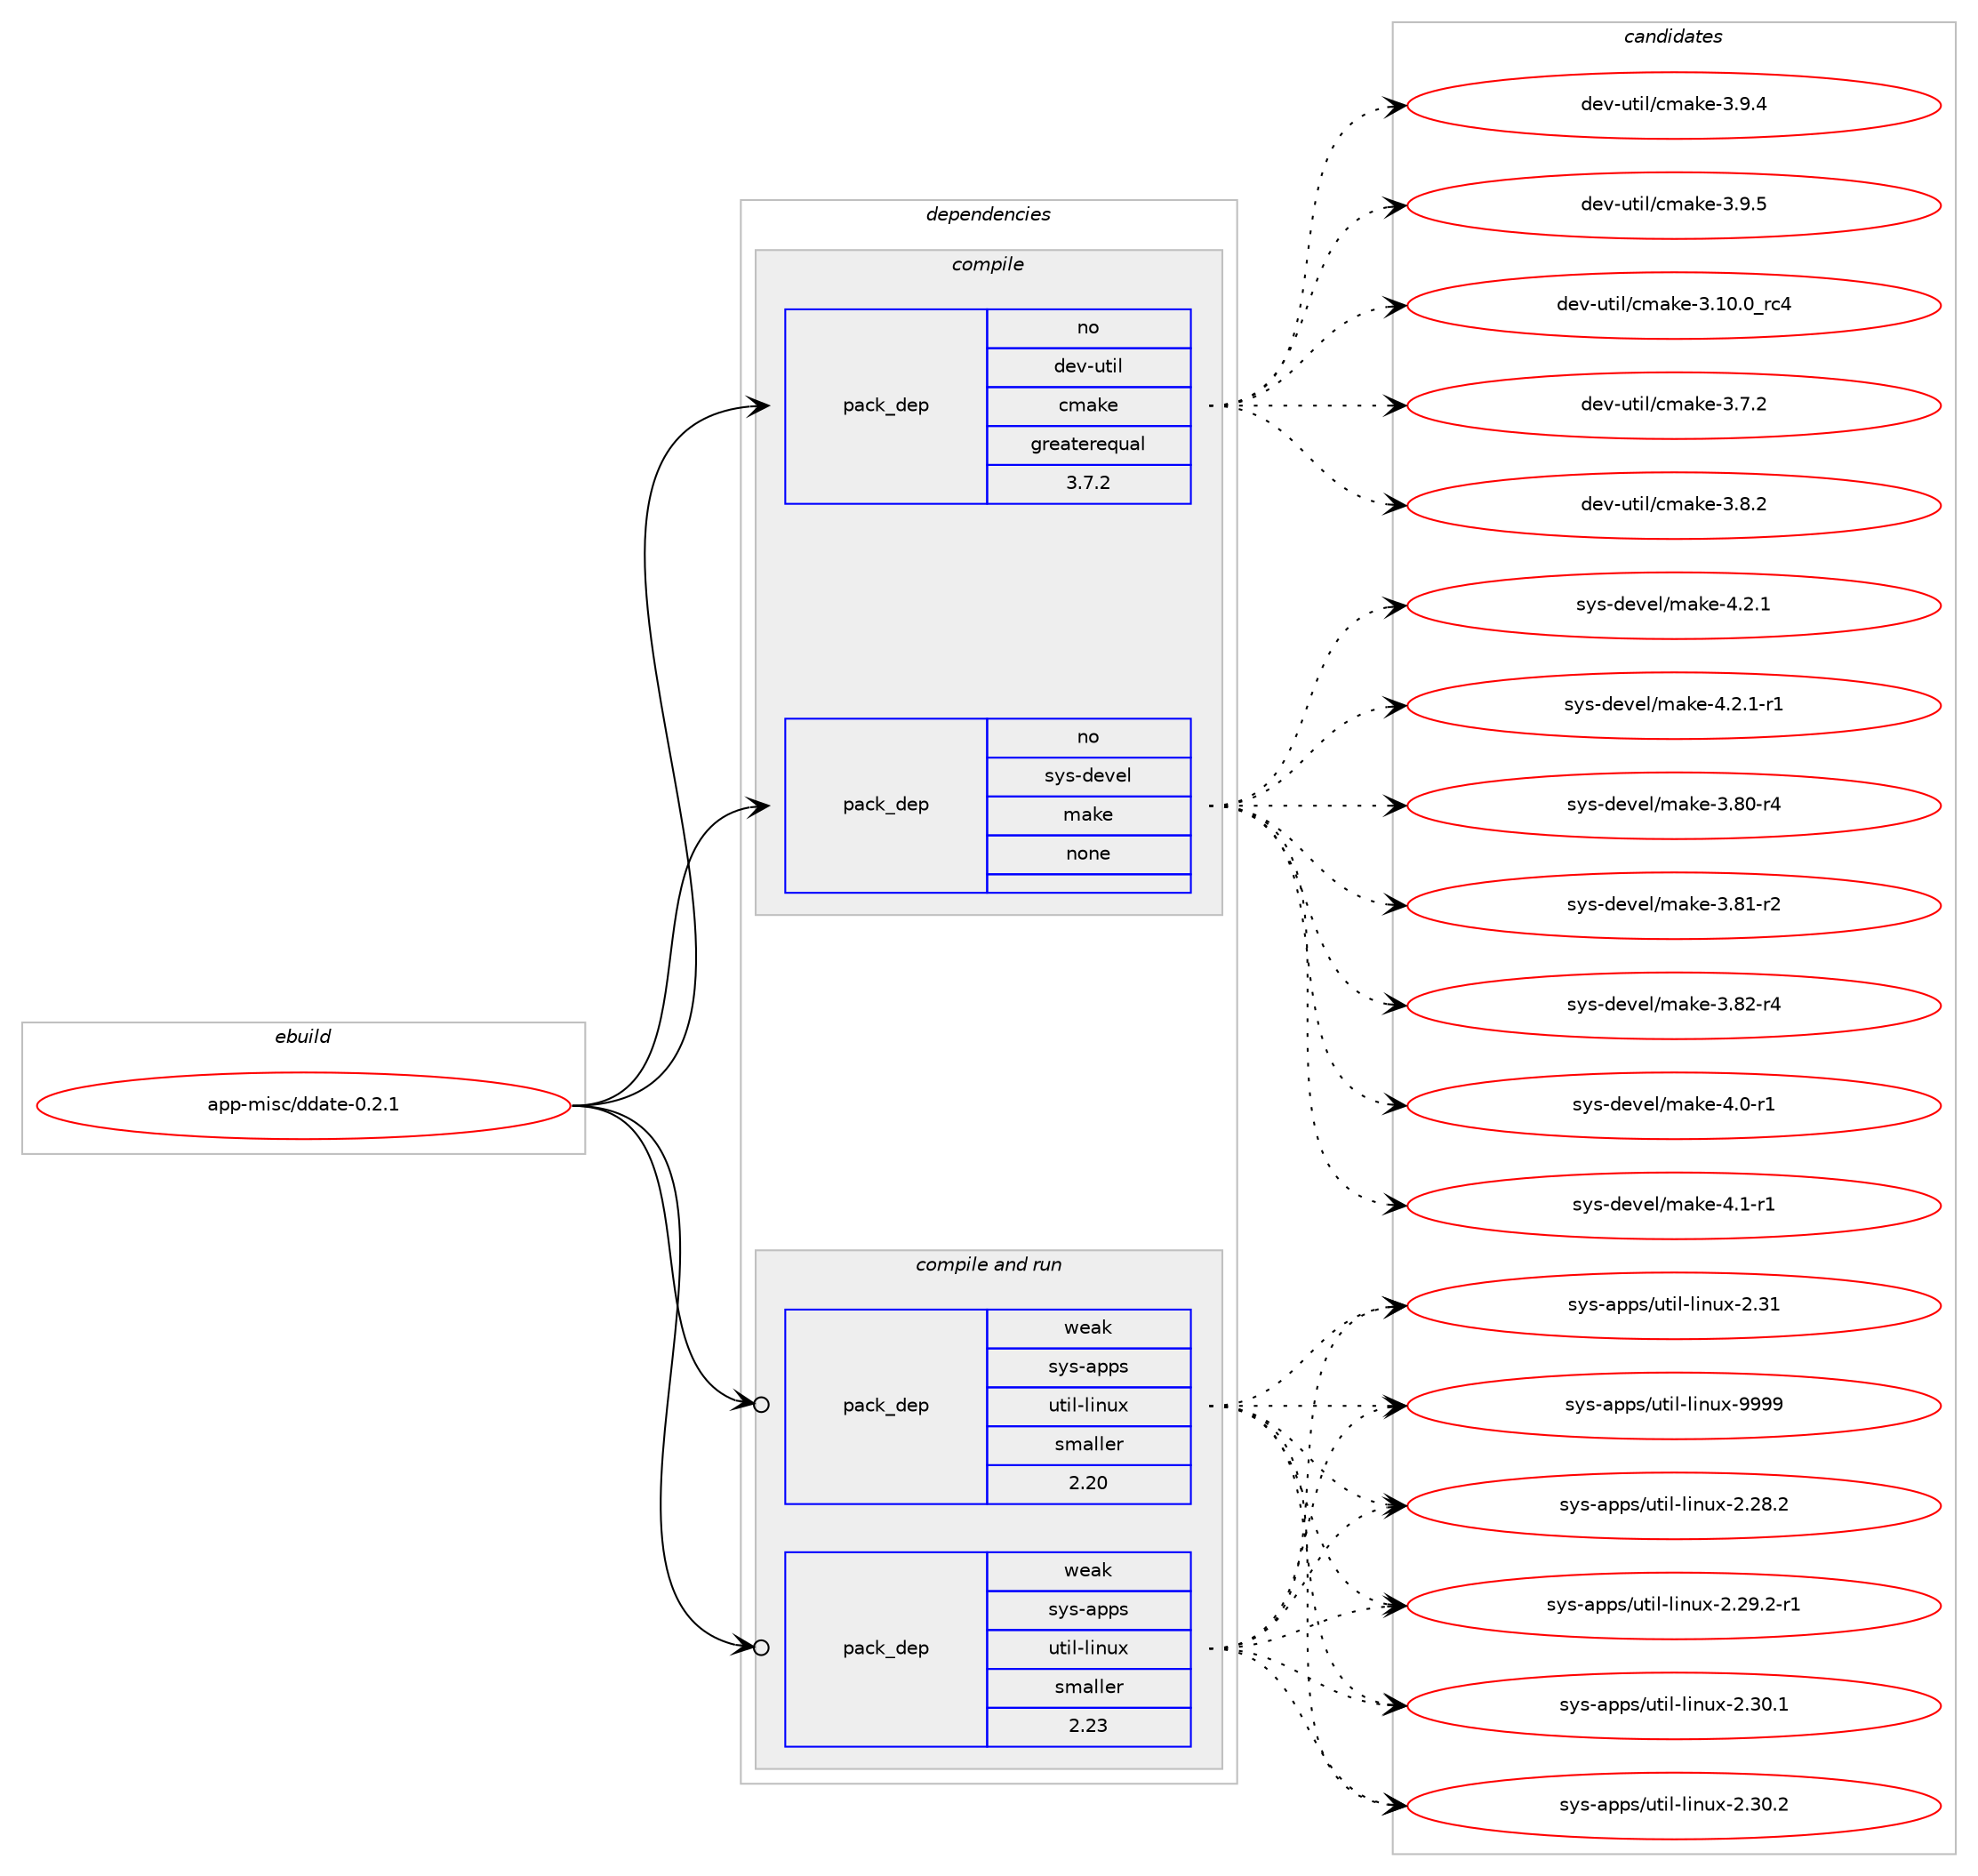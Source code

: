 digraph prolog {

# *************
# Graph options
# *************

newrank=true;
concentrate=true;
compound=true;
graph [rankdir=LR,fontname=Helvetica,fontsize=10,ranksep=1.5];#, ranksep=2.5, nodesep=0.2];
edge  [arrowhead=vee];
node  [fontname=Helvetica,fontsize=10];

# **********
# The ebuild
# **********

subgraph cluster_leftcol {
color=gray;
rank=same;
label=<<i>ebuild</i>>;
id [label="app-misc/ddate-0.2.1", color=red, width=4, href="../app-misc/ddate-0.2.1.svg"];
}

# ****************
# The dependencies
# ****************

subgraph cluster_midcol {
color=gray;
label=<<i>dependencies</i>>;
subgraph cluster_compile {
fillcolor="#eeeeee";
style=filled;
label=<<i>compile</i>>;
subgraph pack32553 {
dependency45534 [label=<<TABLE BORDER="0" CELLBORDER="1" CELLSPACING="0" CELLPADDING="4" WIDTH="220"><TR><TD ROWSPAN="6" CELLPADDING="30">pack_dep</TD></TR><TR><TD WIDTH="110">no</TD></TR><TR><TD>dev-util</TD></TR><TR><TD>cmake</TD></TR><TR><TD>greaterequal</TD></TR><TR><TD>3.7.2</TD></TR></TABLE>>, shape=none, color=blue];
}
id:e -> dependency45534:w [weight=20,style="solid",arrowhead="vee"];
subgraph pack32554 {
dependency45535 [label=<<TABLE BORDER="0" CELLBORDER="1" CELLSPACING="0" CELLPADDING="4" WIDTH="220"><TR><TD ROWSPAN="6" CELLPADDING="30">pack_dep</TD></TR><TR><TD WIDTH="110">no</TD></TR><TR><TD>sys-devel</TD></TR><TR><TD>make</TD></TR><TR><TD>none</TD></TR><TR><TD></TD></TR></TABLE>>, shape=none, color=blue];
}
id:e -> dependency45535:w [weight=20,style="solid",arrowhead="vee"];
}
subgraph cluster_compileandrun {
fillcolor="#eeeeee";
style=filled;
label=<<i>compile and run</i>>;
subgraph pack32555 {
dependency45536 [label=<<TABLE BORDER="0" CELLBORDER="1" CELLSPACING="0" CELLPADDING="4" WIDTH="220"><TR><TD ROWSPAN="6" CELLPADDING="30">pack_dep</TD></TR><TR><TD WIDTH="110">weak</TD></TR><TR><TD>sys-apps</TD></TR><TR><TD>util-linux</TD></TR><TR><TD>smaller</TD></TR><TR><TD>2.20</TD></TR></TABLE>>, shape=none, color=blue];
}
id:e -> dependency45536:w [weight=20,style="solid",arrowhead="odotvee"];
subgraph pack32556 {
dependency45537 [label=<<TABLE BORDER="0" CELLBORDER="1" CELLSPACING="0" CELLPADDING="4" WIDTH="220"><TR><TD ROWSPAN="6" CELLPADDING="30">pack_dep</TD></TR><TR><TD WIDTH="110">weak</TD></TR><TR><TD>sys-apps</TD></TR><TR><TD>util-linux</TD></TR><TR><TD>smaller</TD></TR><TR><TD>2.23</TD></TR></TABLE>>, shape=none, color=blue];
}
id:e -> dependency45537:w [weight=20,style="solid",arrowhead="odotvee"];
}
subgraph cluster_run {
fillcolor="#eeeeee";
style=filled;
label=<<i>run</i>>;
}
}

# **************
# The candidates
# **************

subgraph cluster_choices {
rank=same;
color=gray;
label=<<i>candidates</i>>;

subgraph choice32553 {
color=black;
nodesep=1;
choice1001011184511711610510847991099710710145514649484648951149952 [label="dev-util/cmake-3.10.0_rc4", color=red, width=4,href="../dev-util/cmake-3.10.0_rc4.svg"];
choice10010111845117116105108479910997107101455146554650 [label="dev-util/cmake-3.7.2", color=red, width=4,href="../dev-util/cmake-3.7.2.svg"];
choice10010111845117116105108479910997107101455146564650 [label="dev-util/cmake-3.8.2", color=red, width=4,href="../dev-util/cmake-3.8.2.svg"];
choice10010111845117116105108479910997107101455146574652 [label="dev-util/cmake-3.9.4", color=red, width=4,href="../dev-util/cmake-3.9.4.svg"];
choice10010111845117116105108479910997107101455146574653 [label="dev-util/cmake-3.9.5", color=red, width=4,href="../dev-util/cmake-3.9.5.svg"];
dependency45534:e -> choice1001011184511711610510847991099710710145514649484648951149952:w [style=dotted,weight="100"];
dependency45534:e -> choice10010111845117116105108479910997107101455146554650:w [style=dotted,weight="100"];
dependency45534:e -> choice10010111845117116105108479910997107101455146564650:w [style=dotted,weight="100"];
dependency45534:e -> choice10010111845117116105108479910997107101455146574652:w [style=dotted,weight="100"];
dependency45534:e -> choice10010111845117116105108479910997107101455146574653:w [style=dotted,weight="100"];
}
subgraph choice32554 {
color=black;
nodesep=1;
choice11512111545100101118101108471099710710145514656484511452 [label="sys-devel/make-3.80-r4", color=red, width=4,href="../sys-devel/make-3.80-r4.svg"];
choice11512111545100101118101108471099710710145514656494511450 [label="sys-devel/make-3.81-r2", color=red, width=4,href="../sys-devel/make-3.81-r2.svg"];
choice11512111545100101118101108471099710710145514656504511452 [label="sys-devel/make-3.82-r4", color=red, width=4,href="../sys-devel/make-3.82-r4.svg"];
choice115121115451001011181011084710997107101455246484511449 [label="sys-devel/make-4.0-r1", color=red, width=4,href="../sys-devel/make-4.0-r1.svg"];
choice115121115451001011181011084710997107101455246494511449 [label="sys-devel/make-4.1-r1", color=red, width=4,href="../sys-devel/make-4.1-r1.svg"];
choice115121115451001011181011084710997107101455246504649 [label="sys-devel/make-4.2.1", color=red, width=4,href="../sys-devel/make-4.2.1.svg"];
choice1151211154510010111810110847109971071014552465046494511449 [label="sys-devel/make-4.2.1-r1", color=red, width=4,href="../sys-devel/make-4.2.1-r1.svg"];
dependency45535:e -> choice11512111545100101118101108471099710710145514656484511452:w [style=dotted,weight="100"];
dependency45535:e -> choice11512111545100101118101108471099710710145514656494511450:w [style=dotted,weight="100"];
dependency45535:e -> choice11512111545100101118101108471099710710145514656504511452:w [style=dotted,weight="100"];
dependency45535:e -> choice115121115451001011181011084710997107101455246484511449:w [style=dotted,weight="100"];
dependency45535:e -> choice115121115451001011181011084710997107101455246494511449:w [style=dotted,weight="100"];
dependency45535:e -> choice115121115451001011181011084710997107101455246504649:w [style=dotted,weight="100"];
dependency45535:e -> choice1151211154510010111810110847109971071014552465046494511449:w [style=dotted,weight="100"];
}
subgraph choice32555 {
color=black;
nodesep=1;
choice1151211154597112112115471171161051084510810511011712045504650564650 [label="sys-apps/util-linux-2.28.2", color=red, width=4,href="../sys-apps/util-linux-2.28.2.svg"];
choice11512111545971121121154711711610510845108105110117120455046505746504511449 [label="sys-apps/util-linux-2.29.2-r1", color=red, width=4,href="../sys-apps/util-linux-2.29.2-r1.svg"];
choice1151211154597112112115471171161051084510810511011712045504651484649 [label="sys-apps/util-linux-2.30.1", color=red, width=4,href="../sys-apps/util-linux-2.30.1.svg"];
choice1151211154597112112115471171161051084510810511011712045504651484650 [label="sys-apps/util-linux-2.30.2", color=red, width=4,href="../sys-apps/util-linux-2.30.2.svg"];
choice115121115459711211211547117116105108451081051101171204550465149 [label="sys-apps/util-linux-2.31", color=red, width=4,href="../sys-apps/util-linux-2.31.svg"];
choice115121115459711211211547117116105108451081051101171204557575757 [label="sys-apps/util-linux-9999", color=red, width=4,href="../sys-apps/util-linux-9999.svg"];
dependency45536:e -> choice1151211154597112112115471171161051084510810511011712045504650564650:w [style=dotted,weight="100"];
dependency45536:e -> choice11512111545971121121154711711610510845108105110117120455046505746504511449:w [style=dotted,weight="100"];
dependency45536:e -> choice1151211154597112112115471171161051084510810511011712045504651484649:w [style=dotted,weight="100"];
dependency45536:e -> choice1151211154597112112115471171161051084510810511011712045504651484650:w [style=dotted,weight="100"];
dependency45536:e -> choice115121115459711211211547117116105108451081051101171204550465149:w [style=dotted,weight="100"];
dependency45536:e -> choice115121115459711211211547117116105108451081051101171204557575757:w [style=dotted,weight="100"];
}
subgraph choice32556 {
color=black;
nodesep=1;
choice1151211154597112112115471171161051084510810511011712045504650564650 [label="sys-apps/util-linux-2.28.2", color=red, width=4,href="../sys-apps/util-linux-2.28.2.svg"];
choice11512111545971121121154711711610510845108105110117120455046505746504511449 [label="sys-apps/util-linux-2.29.2-r1", color=red, width=4,href="../sys-apps/util-linux-2.29.2-r1.svg"];
choice1151211154597112112115471171161051084510810511011712045504651484649 [label="sys-apps/util-linux-2.30.1", color=red, width=4,href="../sys-apps/util-linux-2.30.1.svg"];
choice1151211154597112112115471171161051084510810511011712045504651484650 [label="sys-apps/util-linux-2.30.2", color=red, width=4,href="../sys-apps/util-linux-2.30.2.svg"];
choice115121115459711211211547117116105108451081051101171204550465149 [label="sys-apps/util-linux-2.31", color=red, width=4,href="../sys-apps/util-linux-2.31.svg"];
choice115121115459711211211547117116105108451081051101171204557575757 [label="sys-apps/util-linux-9999", color=red, width=4,href="../sys-apps/util-linux-9999.svg"];
dependency45537:e -> choice1151211154597112112115471171161051084510810511011712045504650564650:w [style=dotted,weight="100"];
dependency45537:e -> choice11512111545971121121154711711610510845108105110117120455046505746504511449:w [style=dotted,weight="100"];
dependency45537:e -> choice1151211154597112112115471171161051084510810511011712045504651484649:w [style=dotted,weight="100"];
dependency45537:e -> choice1151211154597112112115471171161051084510810511011712045504651484650:w [style=dotted,weight="100"];
dependency45537:e -> choice115121115459711211211547117116105108451081051101171204550465149:w [style=dotted,weight="100"];
dependency45537:e -> choice115121115459711211211547117116105108451081051101171204557575757:w [style=dotted,weight="100"];
}
}

}
